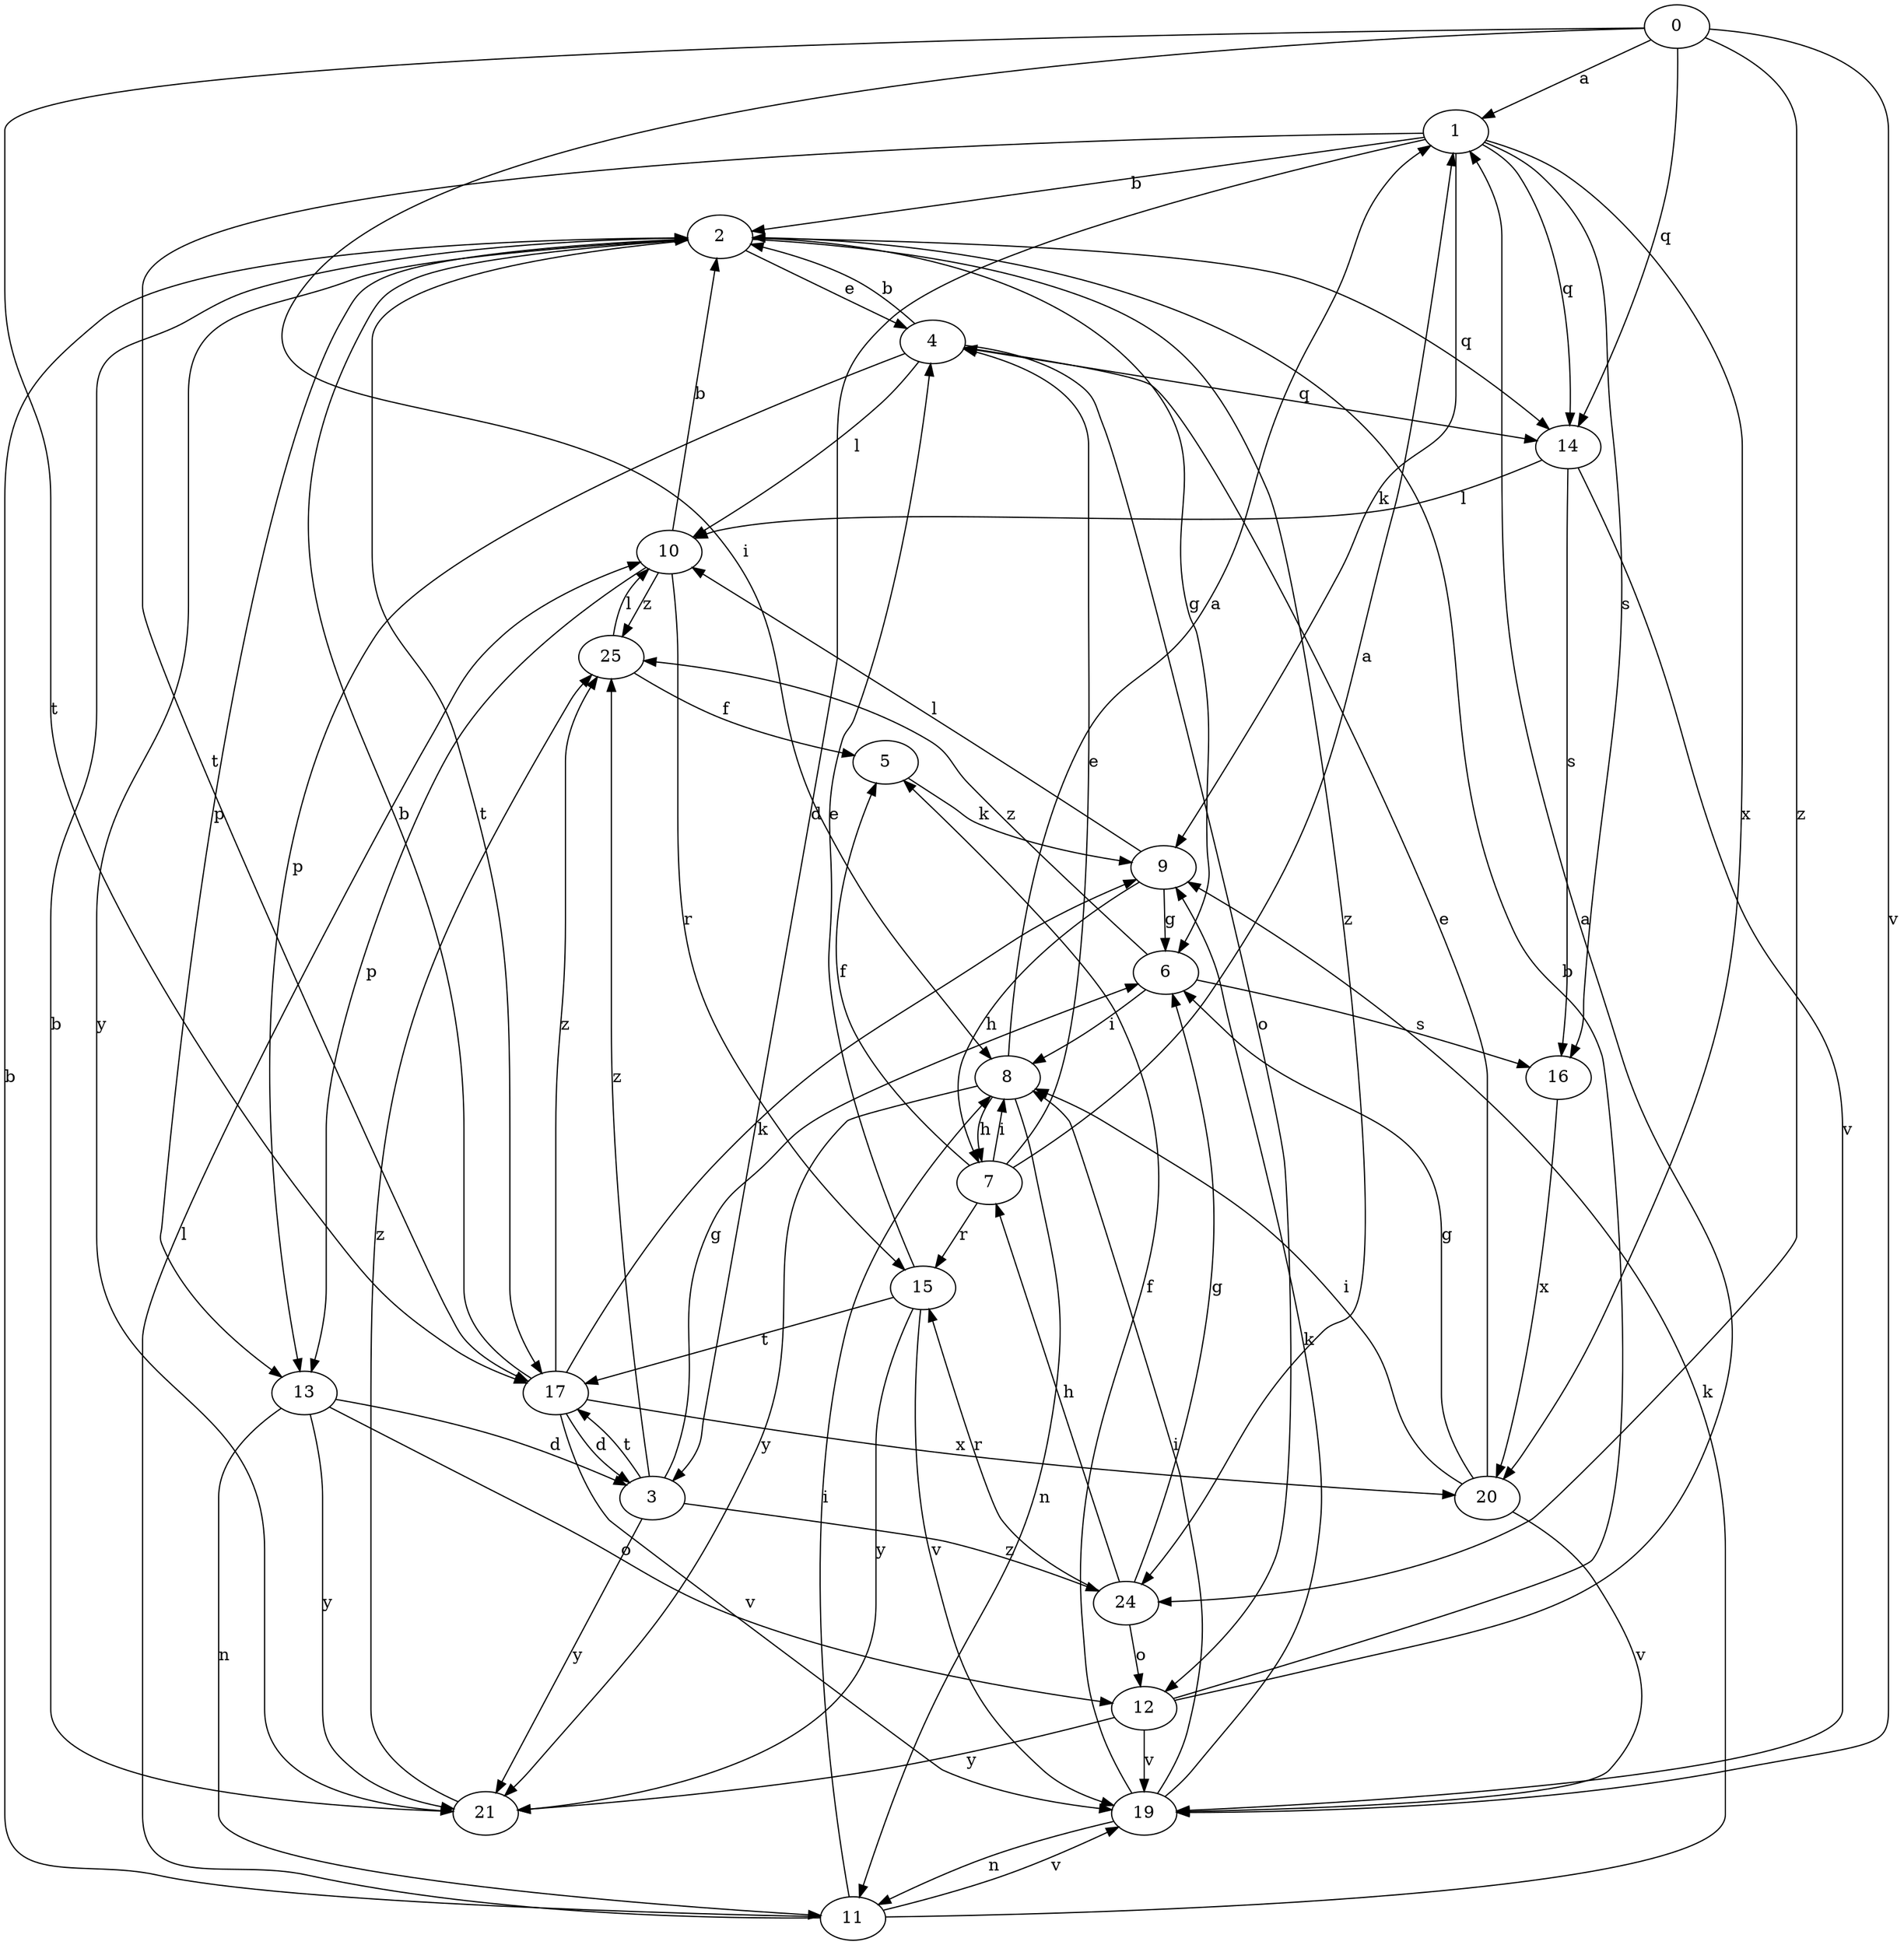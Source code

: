 strict digraph  {
0;
1;
2;
3;
4;
5;
6;
7;
8;
9;
10;
11;
12;
13;
14;
15;
16;
17;
19;
20;
21;
24;
25;
0 -> 1  [label=a];
0 -> 8  [label=i];
0 -> 14  [label=q];
0 -> 17  [label=t];
0 -> 19  [label=v];
0 -> 24  [label=z];
1 -> 2  [label=b];
1 -> 3  [label=d];
1 -> 9  [label=k];
1 -> 14  [label=q];
1 -> 16  [label=s];
1 -> 17  [label=t];
1 -> 20  [label=x];
2 -> 4  [label=e];
2 -> 6  [label=g];
2 -> 13  [label=p];
2 -> 14  [label=q];
2 -> 17  [label=t];
2 -> 21  [label=y];
2 -> 24  [label=z];
3 -> 6  [label=g];
3 -> 17  [label=t];
3 -> 21  [label=y];
3 -> 24  [label=z];
3 -> 25  [label=z];
4 -> 2  [label=b];
4 -> 10  [label=l];
4 -> 12  [label=o];
4 -> 13  [label=p];
4 -> 14  [label=q];
5 -> 9  [label=k];
6 -> 8  [label=i];
6 -> 16  [label=s];
6 -> 25  [label=z];
7 -> 1  [label=a];
7 -> 4  [label=e];
7 -> 5  [label=f];
7 -> 8  [label=i];
7 -> 15  [label=r];
8 -> 1  [label=a];
8 -> 7  [label=h];
8 -> 11  [label=n];
8 -> 21  [label=y];
9 -> 6  [label=g];
9 -> 7  [label=h];
9 -> 10  [label=l];
10 -> 2  [label=b];
10 -> 13  [label=p];
10 -> 15  [label=r];
10 -> 25  [label=z];
11 -> 2  [label=b];
11 -> 8  [label=i];
11 -> 9  [label=k];
11 -> 10  [label=l];
11 -> 19  [label=v];
12 -> 1  [label=a];
12 -> 2  [label=b];
12 -> 19  [label=v];
12 -> 21  [label=y];
13 -> 3  [label=d];
13 -> 11  [label=n];
13 -> 12  [label=o];
13 -> 21  [label=y];
14 -> 10  [label=l];
14 -> 16  [label=s];
14 -> 19  [label=v];
15 -> 4  [label=e];
15 -> 17  [label=t];
15 -> 19  [label=v];
15 -> 21  [label=y];
16 -> 20  [label=x];
17 -> 2  [label=b];
17 -> 3  [label=d];
17 -> 9  [label=k];
17 -> 19  [label=v];
17 -> 20  [label=x];
17 -> 25  [label=z];
19 -> 5  [label=f];
19 -> 8  [label=i];
19 -> 9  [label=k];
19 -> 11  [label=n];
20 -> 4  [label=e];
20 -> 6  [label=g];
20 -> 8  [label=i];
20 -> 19  [label=v];
21 -> 2  [label=b];
21 -> 25  [label=z];
24 -> 6  [label=g];
24 -> 7  [label=h];
24 -> 12  [label=o];
24 -> 15  [label=r];
25 -> 5  [label=f];
25 -> 10  [label=l];
}
